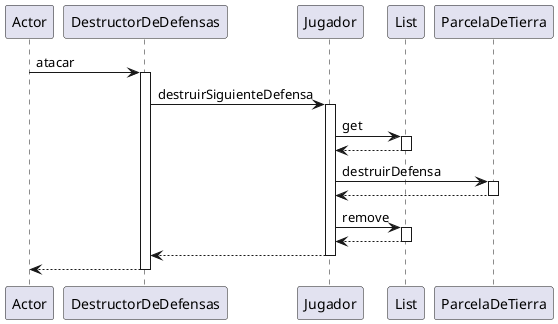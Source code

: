 @startuml
participant Actor
Actor -> DestructorDeDefensas : atacar
activate DestructorDeDefensas
DestructorDeDefensas -> Jugador : destruirSiguienteDefensa
activate Jugador
Jugador -> List : get
activate List
List --> Jugador
deactivate List
Jugador -> ParcelaDeTierra : destruirDefensa
activate ParcelaDeTierra
ParcelaDeTierra --> Jugador
deactivate ParcelaDeTierra
Jugador -> List : remove
activate List
List --> Jugador
deactivate List
Jugador --> DestructorDeDefensas
deactivate Jugador
return
@enduml